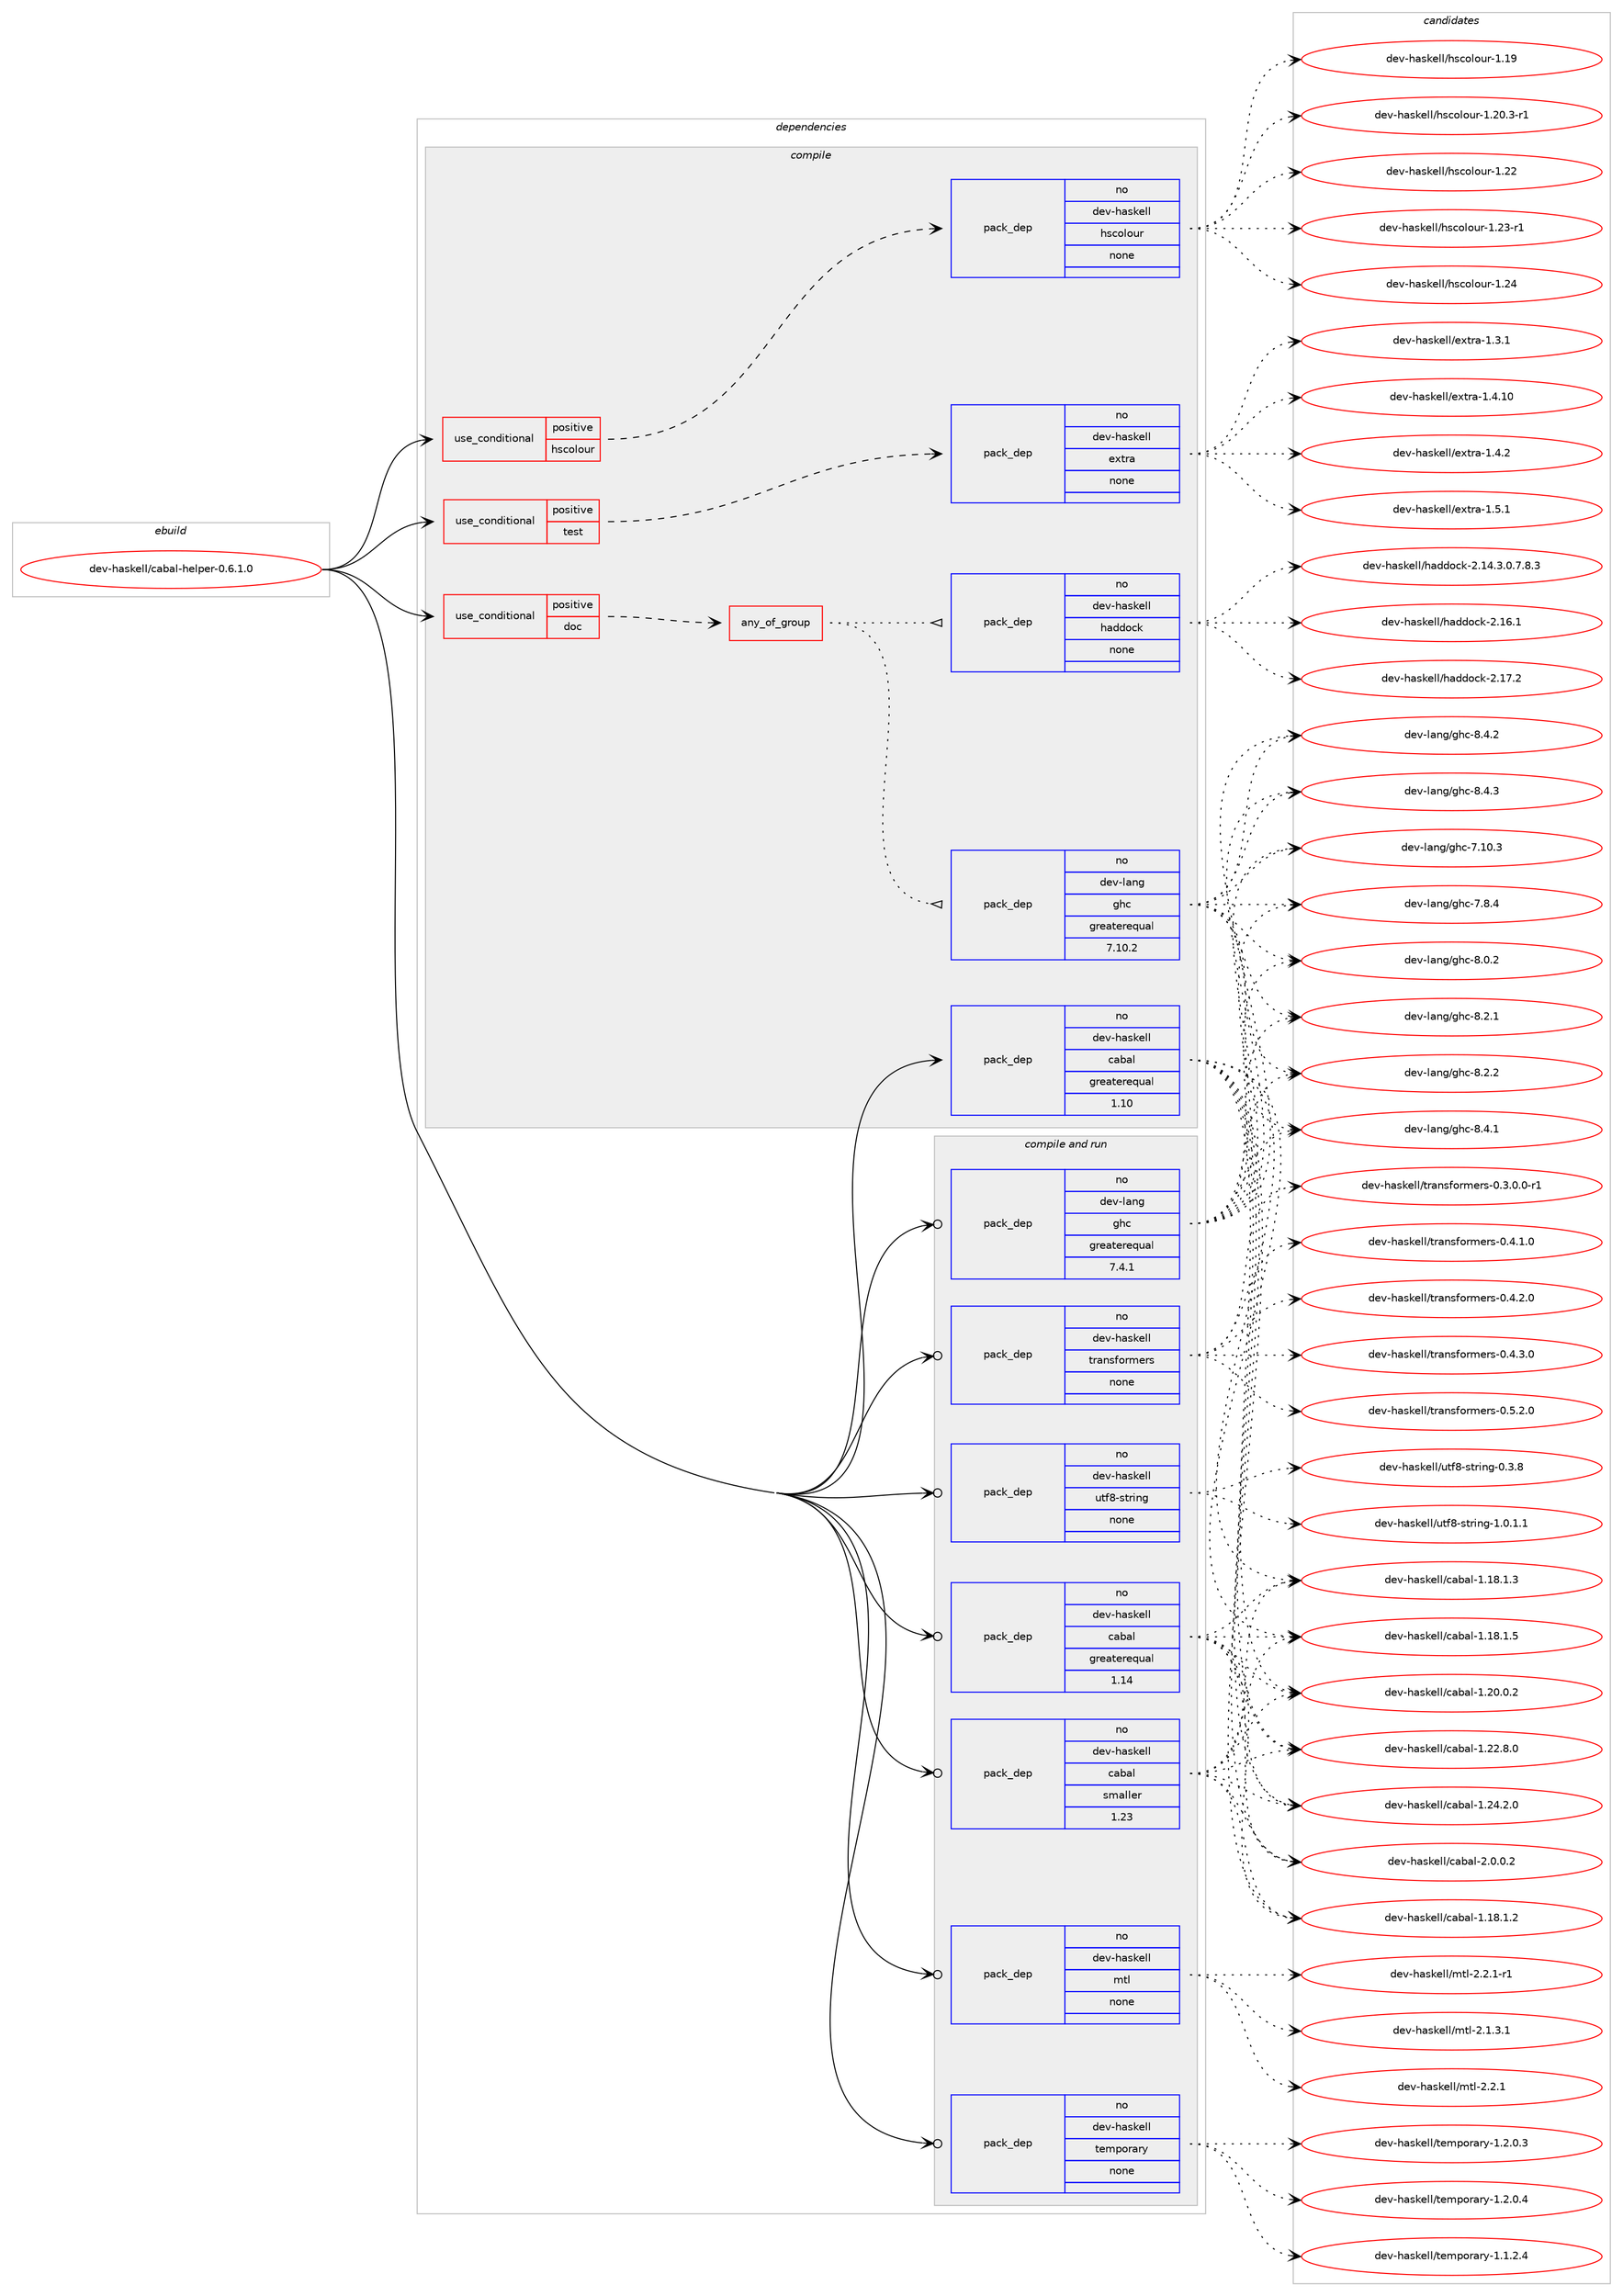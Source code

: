 digraph prolog {

# *************
# Graph options
# *************

newrank=true;
concentrate=true;
compound=true;
graph [rankdir=LR,fontname=Helvetica,fontsize=10,ranksep=1.5];#, ranksep=2.5, nodesep=0.2];
edge  [arrowhead=vee];
node  [fontname=Helvetica,fontsize=10];

# **********
# The ebuild
# **********

subgraph cluster_leftcol {
color=gray;
rank=same;
label=<<i>ebuild</i>>;
id [label="dev-haskell/cabal-helper-0.6.1.0", color=red, width=4, href="../dev-haskell/cabal-helper-0.6.1.0.svg"];
}

# ****************
# The dependencies
# ****************

subgraph cluster_midcol {
color=gray;
label=<<i>dependencies</i>>;
subgraph cluster_compile {
fillcolor="#eeeeee";
style=filled;
label=<<i>compile</i>>;
subgraph cond358851 {
dependency1327882 [label=<<TABLE BORDER="0" CELLBORDER="1" CELLSPACING="0" CELLPADDING="4"><TR><TD ROWSPAN="3" CELLPADDING="10">use_conditional</TD></TR><TR><TD>positive</TD></TR><TR><TD>doc</TD></TR></TABLE>>, shape=none, color=red];
subgraph any20618 {
dependency1327883 [label=<<TABLE BORDER="0" CELLBORDER="1" CELLSPACING="0" CELLPADDING="4"><TR><TD CELLPADDING="10">any_of_group</TD></TR></TABLE>>, shape=none, color=red];subgraph pack947861 {
dependency1327884 [label=<<TABLE BORDER="0" CELLBORDER="1" CELLSPACING="0" CELLPADDING="4" WIDTH="220"><TR><TD ROWSPAN="6" CELLPADDING="30">pack_dep</TD></TR><TR><TD WIDTH="110">no</TD></TR><TR><TD>dev-haskell</TD></TR><TR><TD>haddock</TD></TR><TR><TD>none</TD></TR><TR><TD></TD></TR></TABLE>>, shape=none, color=blue];
}
dependency1327883:e -> dependency1327884:w [weight=20,style="dotted",arrowhead="oinv"];
subgraph pack947862 {
dependency1327885 [label=<<TABLE BORDER="0" CELLBORDER="1" CELLSPACING="0" CELLPADDING="4" WIDTH="220"><TR><TD ROWSPAN="6" CELLPADDING="30">pack_dep</TD></TR><TR><TD WIDTH="110">no</TD></TR><TR><TD>dev-lang</TD></TR><TR><TD>ghc</TD></TR><TR><TD>greaterequal</TD></TR><TR><TD>7.10.2</TD></TR></TABLE>>, shape=none, color=blue];
}
dependency1327883:e -> dependency1327885:w [weight=20,style="dotted",arrowhead="oinv"];
}
dependency1327882:e -> dependency1327883:w [weight=20,style="dashed",arrowhead="vee"];
}
id:e -> dependency1327882:w [weight=20,style="solid",arrowhead="vee"];
subgraph cond358852 {
dependency1327886 [label=<<TABLE BORDER="0" CELLBORDER="1" CELLSPACING="0" CELLPADDING="4"><TR><TD ROWSPAN="3" CELLPADDING="10">use_conditional</TD></TR><TR><TD>positive</TD></TR><TR><TD>hscolour</TD></TR></TABLE>>, shape=none, color=red];
subgraph pack947863 {
dependency1327887 [label=<<TABLE BORDER="0" CELLBORDER="1" CELLSPACING="0" CELLPADDING="4" WIDTH="220"><TR><TD ROWSPAN="6" CELLPADDING="30">pack_dep</TD></TR><TR><TD WIDTH="110">no</TD></TR><TR><TD>dev-haskell</TD></TR><TR><TD>hscolour</TD></TR><TR><TD>none</TD></TR><TR><TD></TD></TR></TABLE>>, shape=none, color=blue];
}
dependency1327886:e -> dependency1327887:w [weight=20,style="dashed",arrowhead="vee"];
}
id:e -> dependency1327886:w [weight=20,style="solid",arrowhead="vee"];
subgraph cond358853 {
dependency1327888 [label=<<TABLE BORDER="0" CELLBORDER="1" CELLSPACING="0" CELLPADDING="4"><TR><TD ROWSPAN="3" CELLPADDING="10">use_conditional</TD></TR><TR><TD>positive</TD></TR><TR><TD>test</TD></TR></TABLE>>, shape=none, color=red];
subgraph pack947864 {
dependency1327889 [label=<<TABLE BORDER="0" CELLBORDER="1" CELLSPACING="0" CELLPADDING="4" WIDTH="220"><TR><TD ROWSPAN="6" CELLPADDING="30">pack_dep</TD></TR><TR><TD WIDTH="110">no</TD></TR><TR><TD>dev-haskell</TD></TR><TR><TD>extra</TD></TR><TR><TD>none</TD></TR><TR><TD></TD></TR></TABLE>>, shape=none, color=blue];
}
dependency1327888:e -> dependency1327889:w [weight=20,style="dashed",arrowhead="vee"];
}
id:e -> dependency1327888:w [weight=20,style="solid",arrowhead="vee"];
subgraph pack947865 {
dependency1327890 [label=<<TABLE BORDER="0" CELLBORDER="1" CELLSPACING="0" CELLPADDING="4" WIDTH="220"><TR><TD ROWSPAN="6" CELLPADDING="30">pack_dep</TD></TR><TR><TD WIDTH="110">no</TD></TR><TR><TD>dev-haskell</TD></TR><TR><TD>cabal</TD></TR><TR><TD>greaterequal</TD></TR><TR><TD>1.10</TD></TR></TABLE>>, shape=none, color=blue];
}
id:e -> dependency1327890:w [weight=20,style="solid",arrowhead="vee"];
}
subgraph cluster_compileandrun {
fillcolor="#eeeeee";
style=filled;
label=<<i>compile and run</i>>;
subgraph pack947866 {
dependency1327891 [label=<<TABLE BORDER="0" CELLBORDER="1" CELLSPACING="0" CELLPADDING="4" WIDTH="220"><TR><TD ROWSPAN="6" CELLPADDING="30">pack_dep</TD></TR><TR><TD WIDTH="110">no</TD></TR><TR><TD>dev-haskell</TD></TR><TR><TD>cabal</TD></TR><TR><TD>greaterequal</TD></TR><TR><TD>1.14</TD></TR></TABLE>>, shape=none, color=blue];
}
id:e -> dependency1327891:w [weight=20,style="solid",arrowhead="odotvee"];
subgraph pack947867 {
dependency1327892 [label=<<TABLE BORDER="0" CELLBORDER="1" CELLSPACING="0" CELLPADDING="4" WIDTH="220"><TR><TD ROWSPAN="6" CELLPADDING="30">pack_dep</TD></TR><TR><TD WIDTH="110">no</TD></TR><TR><TD>dev-haskell</TD></TR><TR><TD>cabal</TD></TR><TR><TD>smaller</TD></TR><TR><TD>1.23</TD></TR></TABLE>>, shape=none, color=blue];
}
id:e -> dependency1327892:w [weight=20,style="solid",arrowhead="odotvee"];
subgraph pack947868 {
dependency1327893 [label=<<TABLE BORDER="0" CELLBORDER="1" CELLSPACING="0" CELLPADDING="4" WIDTH="220"><TR><TD ROWSPAN="6" CELLPADDING="30">pack_dep</TD></TR><TR><TD WIDTH="110">no</TD></TR><TR><TD>dev-haskell</TD></TR><TR><TD>mtl</TD></TR><TR><TD>none</TD></TR><TR><TD></TD></TR></TABLE>>, shape=none, color=blue];
}
id:e -> dependency1327893:w [weight=20,style="solid",arrowhead="odotvee"];
subgraph pack947869 {
dependency1327894 [label=<<TABLE BORDER="0" CELLBORDER="1" CELLSPACING="0" CELLPADDING="4" WIDTH="220"><TR><TD ROWSPAN="6" CELLPADDING="30">pack_dep</TD></TR><TR><TD WIDTH="110">no</TD></TR><TR><TD>dev-haskell</TD></TR><TR><TD>temporary</TD></TR><TR><TD>none</TD></TR><TR><TD></TD></TR></TABLE>>, shape=none, color=blue];
}
id:e -> dependency1327894:w [weight=20,style="solid",arrowhead="odotvee"];
subgraph pack947870 {
dependency1327895 [label=<<TABLE BORDER="0" CELLBORDER="1" CELLSPACING="0" CELLPADDING="4" WIDTH="220"><TR><TD ROWSPAN="6" CELLPADDING="30">pack_dep</TD></TR><TR><TD WIDTH="110">no</TD></TR><TR><TD>dev-haskell</TD></TR><TR><TD>transformers</TD></TR><TR><TD>none</TD></TR><TR><TD></TD></TR></TABLE>>, shape=none, color=blue];
}
id:e -> dependency1327895:w [weight=20,style="solid",arrowhead="odotvee"];
subgraph pack947871 {
dependency1327896 [label=<<TABLE BORDER="0" CELLBORDER="1" CELLSPACING="0" CELLPADDING="4" WIDTH="220"><TR><TD ROWSPAN="6" CELLPADDING="30">pack_dep</TD></TR><TR><TD WIDTH="110">no</TD></TR><TR><TD>dev-haskell</TD></TR><TR><TD>utf8-string</TD></TR><TR><TD>none</TD></TR><TR><TD></TD></TR></TABLE>>, shape=none, color=blue];
}
id:e -> dependency1327896:w [weight=20,style="solid",arrowhead="odotvee"];
subgraph pack947872 {
dependency1327897 [label=<<TABLE BORDER="0" CELLBORDER="1" CELLSPACING="0" CELLPADDING="4" WIDTH="220"><TR><TD ROWSPAN="6" CELLPADDING="30">pack_dep</TD></TR><TR><TD WIDTH="110">no</TD></TR><TR><TD>dev-lang</TD></TR><TR><TD>ghc</TD></TR><TR><TD>greaterequal</TD></TR><TR><TD>7.4.1</TD></TR></TABLE>>, shape=none, color=blue];
}
id:e -> dependency1327897:w [weight=20,style="solid",arrowhead="odotvee"];
}
subgraph cluster_run {
fillcolor="#eeeeee";
style=filled;
label=<<i>run</i>>;
}
}

# **************
# The candidates
# **************

subgraph cluster_choices {
rank=same;
color=gray;
label=<<i>candidates</i>>;

subgraph choice947861 {
color=black;
nodesep=1;
choice1001011184510497115107101108108471049710010011199107455046495246514648465546564651 [label="dev-haskell/haddock-2.14.3.0.7.8.3", color=red, width=4,href="../dev-haskell/haddock-2.14.3.0.7.8.3.svg"];
choice100101118451049711510710110810847104971001001119910745504649544649 [label="dev-haskell/haddock-2.16.1", color=red, width=4,href="../dev-haskell/haddock-2.16.1.svg"];
choice100101118451049711510710110810847104971001001119910745504649554650 [label="dev-haskell/haddock-2.17.2", color=red, width=4,href="../dev-haskell/haddock-2.17.2.svg"];
dependency1327884:e -> choice1001011184510497115107101108108471049710010011199107455046495246514648465546564651:w [style=dotted,weight="100"];
dependency1327884:e -> choice100101118451049711510710110810847104971001001119910745504649544649:w [style=dotted,weight="100"];
dependency1327884:e -> choice100101118451049711510710110810847104971001001119910745504649554650:w [style=dotted,weight="100"];
}
subgraph choice947862 {
color=black;
nodesep=1;
choice1001011184510897110103471031049945554649484651 [label="dev-lang/ghc-7.10.3", color=red, width=4,href="../dev-lang/ghc-7.10.3.svg"];
choice10010111845108971101034710310499455546564652 [label="dev-lang/ghc-7.8.4", color=red, width=4,href="../dev-lang/ghc-7.8.4.svg"];
choice10010111845108971101034710310499455646484650 [label="dev-lang/ghc-8.0.2", color=red, width=4,href="../dev-lang/ghc-8.0.2.svg"];
choice10010111845108971101034710310499455646504649 [label="dev-lang/ghc-8.2.1", color=red, width=4,href="../dev-lang/ghc-8.2.1.svg"];
choice10010111845108971101034710310499455646504650 [label="dev-lang/ghc-8.2.2", color=red, width=4,href="../dev-lang/ghc-8.2.2.svg"];
choice10010111845108971101034710310499455646524649 [label="dev-lang/ghc-8.4.1", color=red, width=4,href="../dev-lang/ghc-8.4.1.svg"];
choice10010111845108971101034710310499455646524650 [label="dev-lang/ghc-8.4.2", color=red, width=4,href="../dev-lang/ghc-8.4.2.svg"];
choice10010111845108971101034710310499455646524651 [label="dev-lang/ghc-8.4.3", color=red, width=4,href="../dev-lang/ghc-8.4.3.svg"];
dependency1327885:e -> choice1001011184510897110103471031049945554649484651:w [style=dotted,weight="100"];
dependency1327885:e -> choice10010111845108971101034710310499455546564652:w [style=dotted,weight="100"];
dependency1327885:e -> choice10010111845108971101034710310499455646484650:w [style=dotted,weight="100"];
dependency1327885:e -> choice10010111845108971101034710310499455646504649:w [style=dotted,weight="100"];
dependency1327885:e -> choice10010111845108971101034710310499455646504650:w [style=dotted,weight="100"];
dependency1327885:e -> choice10010111845108971101034710310499455646524649:w [style=dotted,weight="100"];
dependency1327885:e -> choice10010111845108971101034710310499455646524650:w [style=dotted,weight="100"];
dependency1327885:e -> choice10010111845108971101034710310499455646524651:w [style=dotted,weight="100"];
}
subgraph choice947863 {
color=black;
nodesep=1;
choice100101118451049711510710110810847104115991111081111171144549464957 [label="dev-haskell/hscolour-1.19", color=red, width=4,href="../dev-haskell/hscolour-1.19.svg"];
choice10010111845104971151071011081084710411599111108111117114454946504846514511449 [label="dev-haskell/hscolour-1.20.3-r1", color=red, width=4,href="../dev-haskell/hscolour-1.20.3-r1.svg"];
choice100101118451049711510710110810847104115991111081111171144549465050 [label="dev-haskell/hscolour-1.22", color=red, width=4,href="../dev-haskell/hscolour-1.22.svg"];
choice1001011184510497115107101108108471041159911110811111711445494650514511449 [label="dev-haskell/hscolour-1.23-r1", color=red, width=4,href="../dev-haskell/hscolour-1.23-r1.svg"];
choice100101118451049711510710110810847104115991111081111171144549465052 [label="dev-haskell/hscolour-1.24", color=red, width=4,href="../dev-haskell/hscolour-1.24.svg"];
dependency1327887:e -> choice100101118451049711510710110810847104115991111081111171144549464957:w [style=dotted,weight="100"];
dependency1327887:e -> choice10010111845104971151071011081084710411599111108111117114454946504846514511449:w [style=dotted,weight="100"];
dependency1327887:e -> choice100101118451049711510710110810847104115991111081111171144549465050:w [style=dotted,weight="100"];
dependency1327887:e -> choice1001011184510497115107101108108471041159911110811111711445494650514511449:w [style=dotted,weight="100"];
dependency1327887:e -> choice100101118451049711510710110810847104115991111081111171144549465052:w [style=dotted,weight="100"];
}
subgraph choice947864 {
color=black;
nodesep=1;
choice10010111845104971151071011081084710112011611497454946514649 [label="dev-haskell/extra-1.3.1", color=red, width=4,href="../dev-haskell/extra-1.3.1.svg"];
choice1001011184510497115107101108108471011201161149745494652464948 [label="dev-haskell/extra-1.4.10", color=red, width=4,href="../dev-haskell/extra-1.4.10.svg"];
choice10010111845104971151071011081084710112011611497454946524650 [label="dev-haskell/extra-1.4.2", color=red, width=4,href="../dev-haskell/extra-1.4.2.svg"];
choice10010111845104971151071011081084710112011611497454946534649 [label="dev-haskell/extra-1.5.1", color=red, width=4,href="../dev-haskell/extra-1.5.1.svg"];
dependency1327889:e -> choice10010111845104971151071011081084710112011611497454946514649:w [style=dotted,weight="100"];
dependency1327889:e -> choice1001011184510497115107101108108471011201161149745494652464948:w [style=dotted,weight="100"];
dependency1327889:e -> choice10010111845104971151071011081084710112011611497454946524650:w [style=dotted,weight="100"];
dependency1327889:e -> choice10010111845104971151071011081084710112011611497454946534649:w [style=dotted,weight="100"];
}
subgraph choice947865 {
color=black;
nodesep=1;
choice10010111845104971151071011081084799979897108454946495646494650 [label="dev-haskell/cabal-1.18.1.2", color=red, width=4,href="../dev-haskell/cabal-1.18.1.2.svg"];
choice10010111845104971151071011081084799979897108454946495646494651 [label="dev-haskell/cabal-1.18.1.3", color=red, width=4,href="../dev-haskell/cabal-1.18.1.3.svg"];
choice10010111845104971151071011081084799979897108454946495646494653 [label="dev-haskell/cabal-1.18.1.5", color=red, width=4,href="../dev-haskell/cabal-1.18.1.5.svg"];
choice10010111845104971151071011081084799979897108454946504846484650 [label="dev-haskell/cabal-1.20.0.2", color=red, width=4,href="../dev-haskell/cabal-1.20.0.2.svg"];
choice10010111845104971151071011081084799979897108454946505046564648 [label="dev-haskell/cabal-1.22.8.0", color=red, width=4,href="../dev-haskell/cabal-1.22.8.0.svg"];
choice10010111845104971151071011081084799979897108454946505246504648 [label="dev-haskell/cabal-1.24.2.0", color=red, width=4,href="../dev-haskell/cabal-1.24.2.0.svg"];
choice100101118451049711510710110810847999798971084550464846484650 [label="dev-haskell/cabal-2.0.0.2", color=red, width=4,href="../dev-haskell/cabal-2.0.0.2.svg"];
dependency1327890:e -> choice10010111845104971151071011081084799979897108454946495646494650:w [style=dotted,weight="100"];
dependency1327890:e -> choice10010111845104971151071011081084799979897108454946495646494651:w [style=dotted,weight="100"];
dependency1327890:e -> choice10010111845104971151071011081084799979897108454946495646494653:w [style=dotted,weight="100"];
dependency1327890:e -> choice10010111845104971151071011081084799979897108454946504846484650:w [style=dotted,weight="100"];
dependency1327890:e -> choice10010111845104971151071011081084799979897108454946505046564648:w [style=dotted,weight="100"];
dependency1327890:e -> choice10010111845104971151071011081084799979897108454946505246504648:w [style=dotted,weight="100"];
dependency1327890:e -> choice100101118451049711510710110810847999798971084550464846484650:w [style=dotted,weight="100"];
}
subgraph choice947866 {
color=black;
nodesep=1;
choice10010111845104971151071011081084799979897108454946495646494650 [label="dev-haskell/cabal-1.18.1.2", color=red, width=4,href="../dev-haskell/cabal-1.18.1.2.svg"];
choice10010111845104971151071011081084799979897108454946495646494651 [label="dev-haskell/cabal-1.18.1.3", color=red, width=4,href="../dev-haskell/cabal-1.18.1.3.svg"];
choice10010111845104971151071011081084799979897108454946495646494653 [label="dev-haskell/cabal-1.18.1.5", color=red, width=4,href="../dev-haskell/cabal-1.18.1.5.svg"];
choice10010111845104971151071011081084799979897108454946504846484650 [label="dev-haskell/cabal-1.20.0.2", color=red, width=4,href="../dev-haskell/cabal-1.20.0.2.svg"];
choice10010111845104971151071011081084799979897108454946505046564648 [label="dev-haskell/cabal-1.22.8.0", color=red, width=4,href="../dev-haskell/cabal-1.22.8.0.svg"];
choice10010111845104971151071011081084799979897108454946505246504648 [label="dev-haskell/cabal-1.24.2.0", color=red, width=4,href="../dev-haskell/cabal-1.24.2.0.svg"];
choice100101118451049711510710110810847999798971084550464846484650 [label="dev-haskell/cabal-2.0.0.2", color=red, width=4,href="../dev-haskell/cabal-2.0.0.2.svg"];
dependency1327891:e -> choice10010111845104971151071011081084799979897108454946495646494650:w [style=dotted,weight="100"];
dependency1327891:e -> choice10010111845104971151071011081084799979897108454946495646494651:w [style=dotted,weight="100"];
dependency1327891:e -> choice10010111845104971151071011081084799979897108454946495646494653:w [style=dotted,weight="100"];
dependency1327891:e -> choice10010111845104971151071011081084799979897108454946504846484650:w [style=dotted,weight="100"];
dependency1327891:e -> choice10010111845104971151071011081084799979897108454946505046564648:w [style=dotted,weight="100"];
dependency1327891:e -> choice10010111845104971151071011081084799979897108454946505246504648:w [style=dotted,weight="100"];
dependency1327891:e -> choice100101118451049711510710110810847999798971084550464846484650:w [style=dotted,weight="100"];
}
subgraph choice947867 {
color=black;
nodesep=1;
choice10010111845104971151071011081084799979897108454946495646494650 [label="dev-haskell/cabal-1.18.1.2", color=red, width=4,href="../dev-haskell/cabal-1.18.1.2.svg"];
choice10010111845104971151071011081084799979897108454946495646494651 [label="dev-haskell/cabal-1.18.1.3", color=red, width=4,href="../dev-haskell/cabal-1.18.1.3.svg"];
choice10010111845104971151071011081084799979897108454946495646494653 [label="dev-haskell/cabal-1.18.1.5", color=red, width=4,href="../dev-haskell/cabal-1.18.1.5.svg"];
choice10010111845104971151071011081084799979897108454946504846484650 [label="dev-haskell/cabal-1.20.0.2", color=red, width=4,href="../dev-haskell/cabal-1.20.0.2.svg"];
choice10010111845104971151071011081084799979897108454946505046564648 [label="dev-haskell/cabal-1.22.8.0", color=red, width=4,href="../dev-haskell/cabal-1.22.8.0.svg"];
choice10010111845104971151071011081084799979897108454946505246504648 [label="dev-haskell/cabal-1.24.2.0", color=red, width=4,href="../dev-haskell/cabal-1.24.2.0.svg"];
choice100101118451049711510710110810847999798971084550464846484650 [label="dev-haskell/cabal-2.0.0.2", color=red, width=4,href="../dev-haskell/cabal-2.0.0.2.svg"];
dependency1327892:e -> choice10010111845104971151071011081084799979897108454946495646494650:w [style=dotted,weight="100"];
dependency1327892:e -> choice10010111845104971151071011081084799979897108454946495646494651:w [style=dotted,weight="100"];
dependency1327892:e -> choice10010111845104971151071011081084799979897108454946495646494653:w [style=dotted,weight="100"];
dependency1327892:e -> choice10010111845104971151071011081084799979897108454946504846484650:w [style=dotted,weight="100"];
dependency1327892:e -> choice10010111845104971151071011081084799979897108454946505046564648:w [style=dotted,weight="100"];
dependency1327892:e -> choice10010111845104971151071011081084799979897108454946505246504648:w [style=dotted,weight="100"];
dependency1327892:e -> choice100101118451049711510710110810847999798971084550464846484650:w [style=dotted,weight="100"];
}
subgraph choice947868 {
color=black;
nodesep=1;
choice1001011184510497115107101108108471091161084550464946514649 [label="dev-haskell/mtl-2.1.3.1", color=red, width=4,href="../dev-haskell/mtl-2.1.3.1.svg"];
choice100101118451049711510710110810847109116108455046504649 [label="dev-haskell/mtl-2.2.1", color=red, width=4,href="../dev-haskell/mtl-2.2.1.svg"];
choice1001011184510497115107101108108471091161084550465046494511449 [label="dev-haskell/mtl-2.2.1-r1", color=red, width=4,href="../dev-haskell/mtl-2.2.1-r1.svg"];
dependency1327893:e -> choice1001011184510497115107101108108471091161084550464946514649:w [style=dotted,weight="100"];
dependency1327893:e -> choice100101118451049711510710110810847109116108455046504649:w [style=dotted,weight="100"];
dependency1327893:e -> choice1001011184510497115107101108108471091161084550465046494511449:w [style=dotted,weight="100"];
}
subgraph choice947869 {
color=black;
nodesep=1;
choice100101118451049711510710110810847116101109112111114971141214549464946504652 [label="dev-haskell/temporary-1.1.2.4", color=red, width=4,href="../dev-haskell/temporary-1.1.2.4.svg"];
choice100101118451049711510710110810847116101109112111114971141214549465046484651 [label="dev-haskell/temporary-1.2.0.3", color=red, width=4,href="../dev-haskell/temporary-1.2.0.3.svg"];
choice100101118451049711510710110810847116101109112111114971141214549465046484652 [label="dev-haskell/temporary-1.2.0.4", color=red, width=4,href="../dev-haskell/temporary-1.2.0.4.svg"];
dependency1327894:e -> choice100101118451049711510710110810847116101109112111114971141214549464946504652:w [style=dotted,weight="100"];
dependency1327894:e -> choice100101118451049711510710110810847116101109112111114971141214549465046484651:w [style=dotted,weight="100"];
dependency1327894:e -> choice100101118451049711510710110810847116101109112111114971141214549465046484652:w [style=dotted,weight="100"];
}
subgraph choice947870 {
color=black;
nodesep=1;
choice1001011184510497115107101108108471161149711011510211111410910111411545484651464846484511449 [label="dev-haskell/transformers-0.3.0.0-r1", color=red, width=4,href="../dev-haskell/transformers-0.3.0.0-r1.svg"];
choice100101118451049711510710110810847116114971101151021111141091011141154548465246494648 [label="dev-haskell/transformers-0.4.1.0", color=red, width=4,href="../dev-haskell/transformers-0.4.1.0.svg"];
choice100101118451049711510710110810847116114971101151021111141091011141154548465246504648 [label="dev-haskell/transformers-0.4.2.0", color=red, width=4,href="../dev-haskell/transformers-0.4.2.0.svg"];
choice100101118451049711510710110810847116114971101151021111141091011141154548465246514648 [label="dev-haskell/transformers-0.4.3.0", color=red, width=4,href="../dev-haskell/transformers-0.4.3.0.svg"];
choice100101118451049711510710110810847116114971101151021111141091011141154548465346504648 [label="dev-haskell/transformers-0.5.2.0", color=red, width=4,href="../dev-haskell/transformers-0.5.2.0.svg"];
dependency1327895:e -> choice1001011184510497115107101108108471161149711011510211111410910111411545484651464846484511449:w [style=dotted,weight="100"];
dependency1327895:e -> choice100101118451049711510710110810847116114971101151021111141091011141154548465246494648:w [style=dotted,weight="100"];
dependency1327895:e -> choice100101118451049711510710110810847116114971101151021111141091011141154548465246504648:w [style=dotted,weight="100"];
dependency1327895:e -> choice100101118451049711510710110810847116114971101151021111141091011141154548465246514648:w [style=dotted,weight="100"];
dependency1327895:e -> choice100101118451049711510710110810847116114971101151021111141091011141154548465346504648:w [style=dotted,weight="100"];
}
subgraph choice947871 {
color=black;
nodesep=1;
choice1001011184510497115107101108108471171161025645115116114105110103454846514656 [label="dev-haskell/utf8-string-0.3.8", color=red, width=4,href="../dev-haskell/utf8-string-0.3.8.svg"];
choice10010111845104971151071011081084711711610256451151161141051101034549464846494649 [label="dev-haskell/utf8-string-1.0.1.1", color=red, width=4,href="../dev-haskell/utf8-string-1.0.1.1.svg"];
dependency1327896:e -> choice1001011184510497115107101108108471171161025645115116114105110103454846514656:w [style=dotted,weight="100"];
dependency1327896:e -> choice10010111845104971151071011081084711711610256451151161141051101034549464846494649:w [style=dotted,weight="100"];
}
subgraph choice947872 {
color=black;
nodesep=1;
choice1001011184510897110103471031049945554649484651 [label="dev-lang/ghc-7.10.3", color=red, width=4,href="../dev-lang/ghc-7.10.3.svg"];
choice10010111845108971101034710310499455546564652 [label="dev-lang/ghc-7.8.4", color=red, width=4,href="../dev-lang/ghc-7.8.4.svg"];
choice10010111845108971101034710310499455646484650 [label="dev-lang/ghc-8.0.2", color=red, width=4,href="../dev-lang/ghc-8.0.2.svg"];
choice10010111845108971101034710310499455646504649 [label="dev-lang/ghc-8.2.1", color=red, width=4,href="../dev-lang/ghc-8.2.1.svg"];
choice10010111845108971101034710310499455646504650 [label="dev-lang/ghc-8.2.2", color=red, width=4,href="../dev-lang/ghc-8.2.2.svg"];
choice10010111845108971101034710310499455646524649 [label="dev-lang/ghc-8.4.1", color=red, width=4,href="../dev-lang/ghc-8.4.1.svg"];
choice10010111845108971101034710310499455646524650 [label="dev-lang/ghc-8.4.2", color=red, width=4,href="../dev-lang/ghc-8.4.2.svg"];
choice10010111845108971101034710310499455646524651 [label="dev-lang/ghc-8.4.3", color=red, width=4,href="../dev-lang/ghc-8.4.3.svg"];
dependency1327897:e -> choice1001011184510897110103471031049945554649484651:w [style=dotted,weight="100"];
dependency1327897:e -> choice10010111845108971101034710310499455546564652:w [style=dotted,weight="100"];
dependency1327897:e -> choice10010111845108971101034710310499455646484650:w [style=dotted,weight="100"];
dependency1327897:e -> choice10010111845108971101034710310499455646504649:w [style=dotted,weight="100"];
dependency1327897:e -> choice10010111845108971101034710310499455646504650:w [style=dotted,weight="100"];
dependency1327897:e -> choice10010111845108971101034710310499455646524649:w [style=dotted,weight="100"];
dependency1327897:e -> choice10010111845108971101034710310499455646524650:w [style=dotted,weight="100"];
dependency1327897:e -> choice10010111845108971101034710310499455646524651:w [style=dotted,weight="100"];
}
}

}
